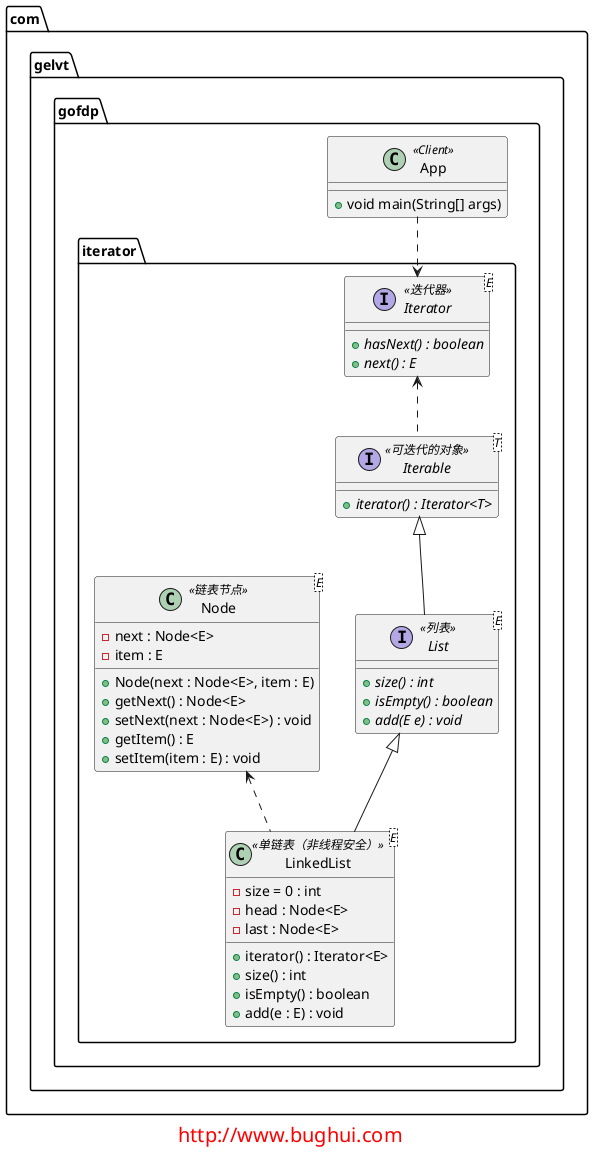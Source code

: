 @startuml

package com.gelvt.gofdp.iterator{
    interface Iterator<E> <<迭代器>>{
        + {abstract} hasNext() : boolean
        + {abstract} next() : E
    }

    interface Iterable<T> <<可迭代的对象>>{
        + {abstract} iterator() : Iterator<T>
    }

    interface List<E> <<列表>>{
        + {abstract} size() : int
        + {abstract} isEmpty() : boolean
        + {abstract} add(E e) : void
    }

    class Node<E> <<链表节点>>{
        - next : Node<E>
        - item : E
        + Node(next : Node<E>, item : E)
        + getNext() : Node<E>
        + setNext(next : Node<E>) : void
        + getItem() : E
        + setItem(item : E) : void
    }

    class LinkedList<E> <<单链表（非线程安全）>> {
        - size = 0 : int
        - head : Node<E>
        - last : Node<E>
        + iterator() : Iterator<E>
        + size() : int
        + isEmpty() : boolean
        + add(e : E) : void
    }

    Iterator <.. Iterable
    Iterable <|-- List
    List <|-- LinkedList
    Node <.. LinkedList

}

package com.gelvt.gofdp{
    class App <<Client>>{
        + void main(String[] args)
    }
}

App ..> Iterator

footer
<font size="20" color="red">http://www.bughui.com</font>
endfooter

@enduml